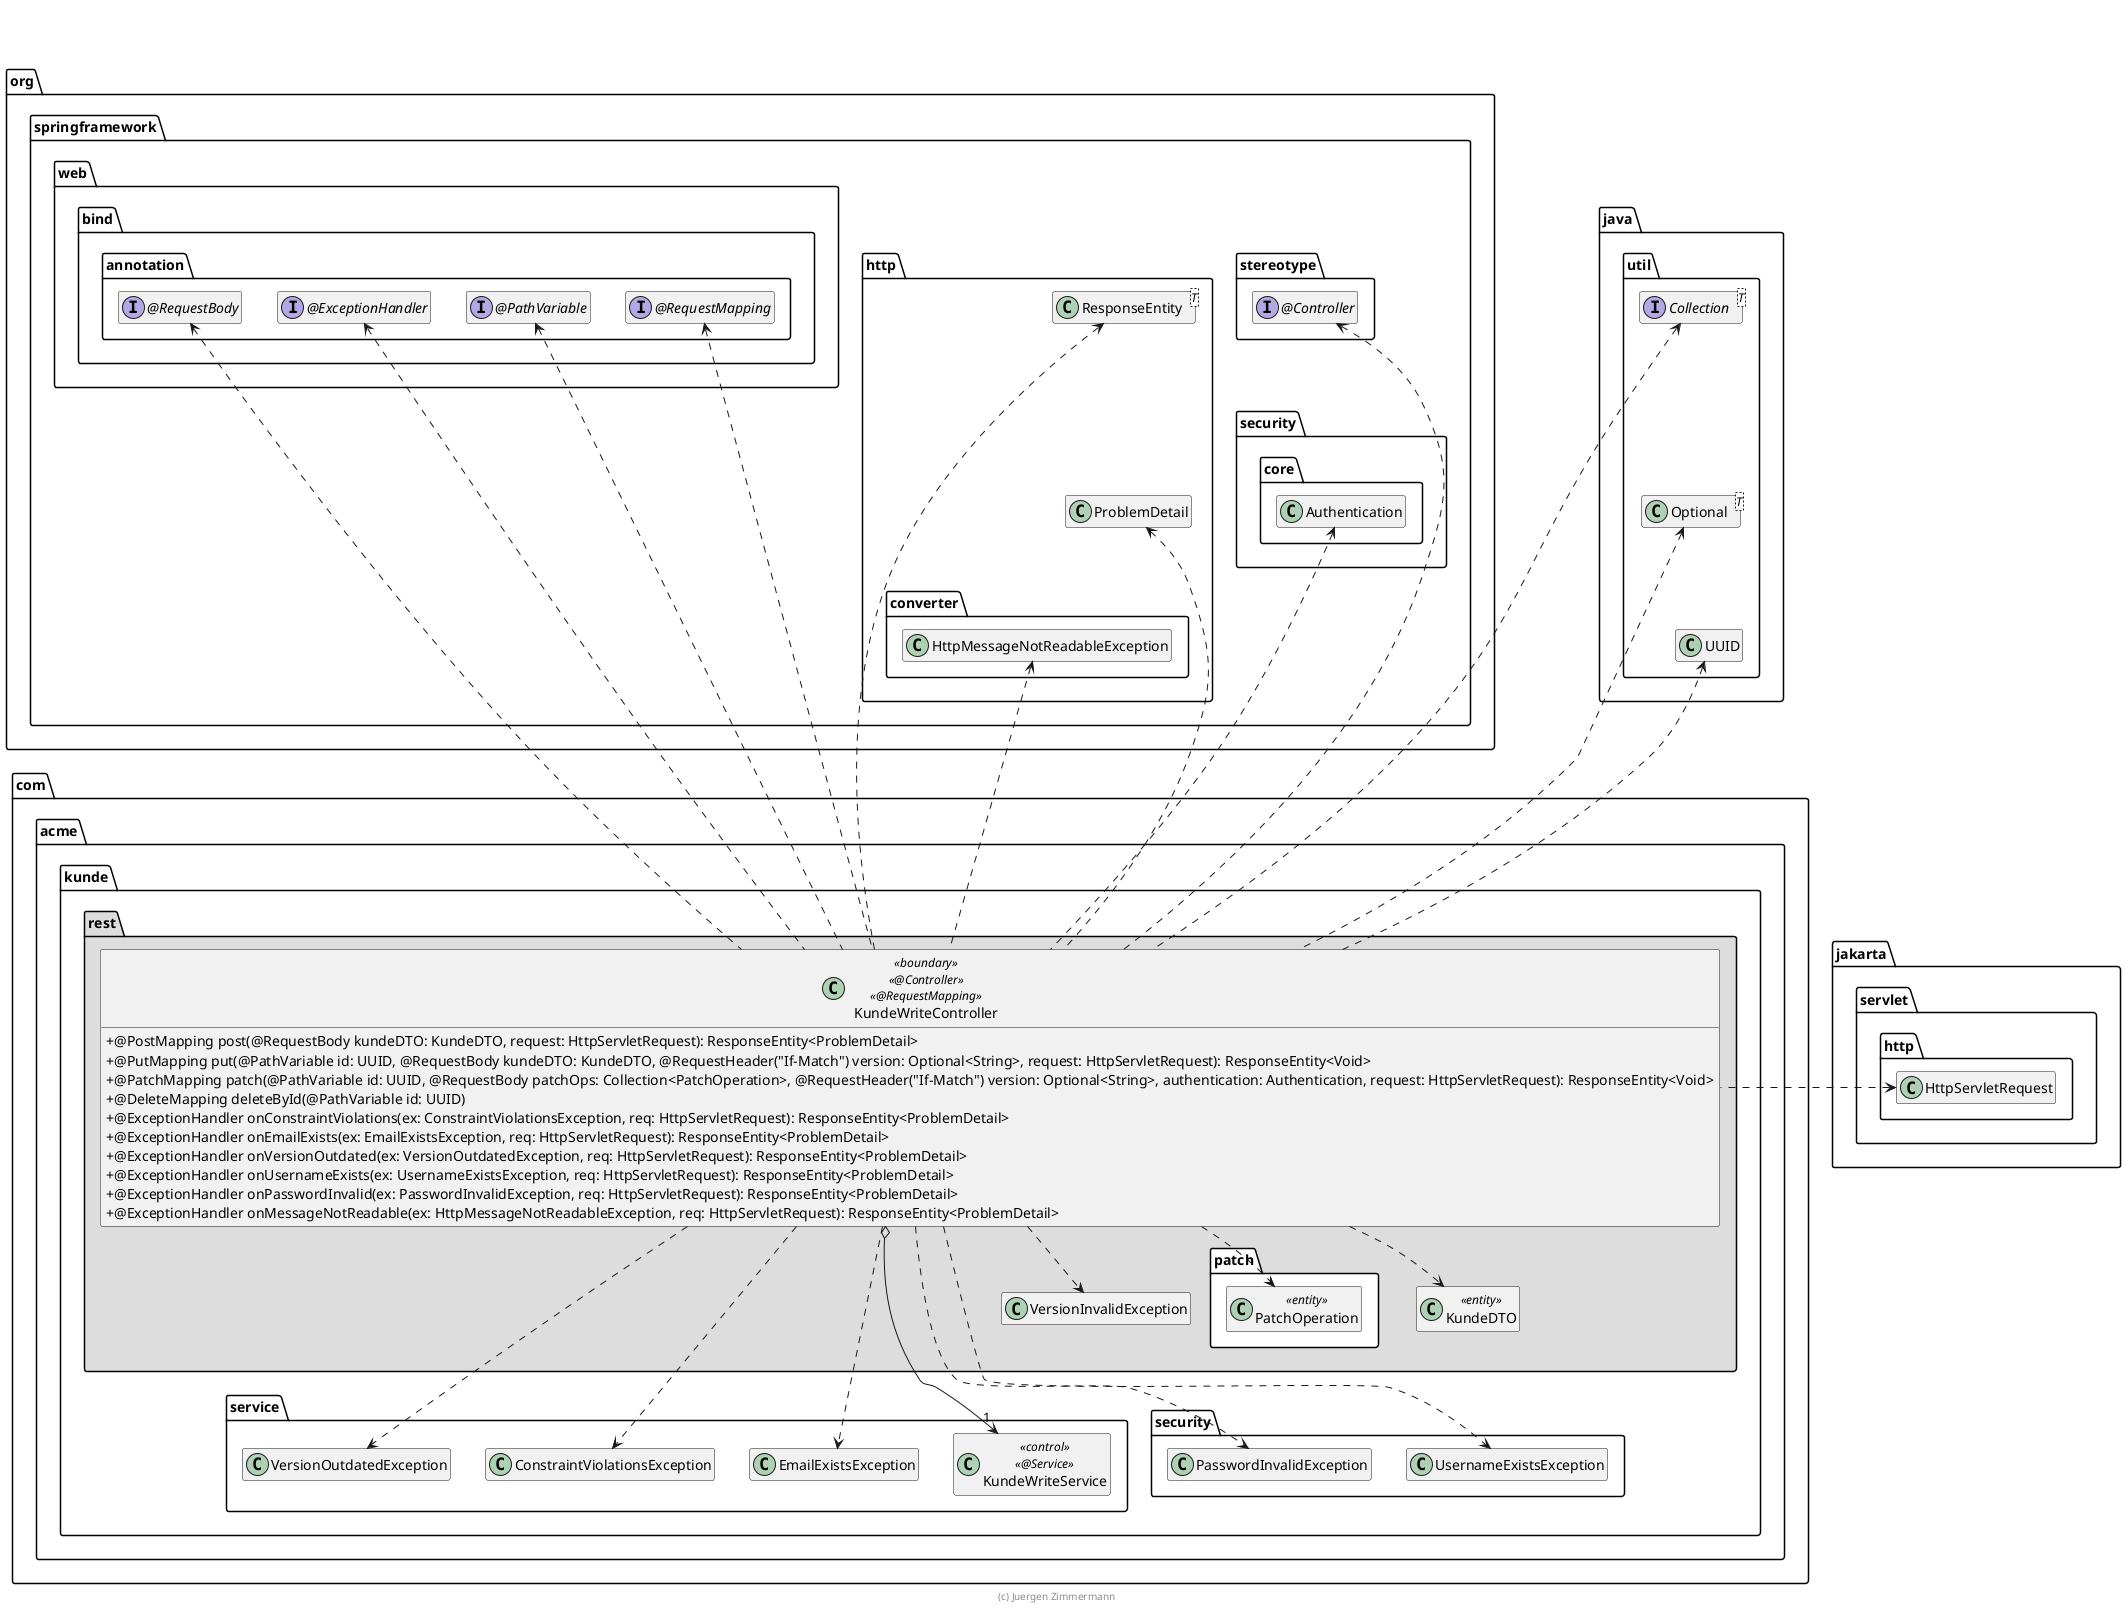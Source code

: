 ' Copyright (C) 2019 - present Juergen Zimmermann, Hochschule Karlsruhe
'
' This program is free software: you can redistribute it and/or modify
' it under the terms of the GNU General Public License as published by
' the Free Software Foundation, either version 3 of the License, or
' (at your option) any later version.
'
' This program is distributed in the hope that it will be useful,
' but WITHOUT ANY WARRANTY; without even the implied warranty of
' MERCHANTABILITY or FITNESS FOR A PARTICULAR PURPOSE.  See the
' GNU General Public License for more details.
'
' You should have received a copy of the GNU General Public License
' along with this program.  If not, see <https://www.gnu.org/licenses/>.
@startuml KundeHandler

skinparam classAttributeIconSize 0

package jakarta.servlet.http {
    class HttpServletRequest
}

package org.springframework {
    package stereotype {
        interface "@Controller" as Controller
    }

    package web.bind.annotation {
        interface "@RequestMapping" as RequestMapping
        interface "@PathVariable" as PathVariable
        interface "@RequestBody" as RequestBody
        interface "@ExceptionHandler" as ExceptionHandler

        RequestBody .left[hidden].> Controller
        ExceptionHandler .left[hidden].> Controller
    }

    package http {
        class ResponseEntity<T>
        class ProblemDetail

        package converter {
            class HttpMessageNotReadableException
        }

        ResponseEntity .[hidden].> ProblemDetail
        ResponseEntity .left[hidden].> Controller
        ProblemDetail .[hidden].> HttpMessageNotReadableException
    }

    package security.core {
        class Authentication

        ProblemDetail .right[hidden].> Authentication
    }
}

package java.util {
    interface Collection<T>
    class UUID
    class Optional<T>

    Collection .[hidden].> Optional
    Optional .[hidden].> UUID
    HttpServletRequest .up[hidden].> UUID
}

package com.acme.kunde {
    package service {
        class KundeWriteService << control >> << @Service >>

        class ConstraintViolationsException
        class EmailExistsException
        class VersionOutdatedException
    }

    package security {
        class UsernameExistsException
        class PasswordInvalidException
    }

    package rest #DDDDDD {
        package patch #FFFFFF {
            class PatchOperation <<entity>>
        }

        class KundeDTO <<entity>>
        KundeDTO .[hidden].> UUID
        KundeDTO .[hidden].> KundeWriteService

        class VersionInvalidException

        class KundeWriteController << boundary >> << @Controller >> << @RequestMapping >> {
            + @PostMapping post(@RequestBody kundeDTO: KundeDTO, request: HttpServletRequest): ResponseEntity<ProblemDetail>
            + @PutMapping put(@PathVariable id: UUID, @RequestBody kundeDTO: KundeDTO, @RequestHeader("If-Match") version: Optional<String>, request: HttpServletRequest): ResponseEntity<Void>
            + @PatchMapping patch(@PathVariable id: UUID, @RequestBody patchOps: Collection<PatchOperation>, @RequestHeader("If-Match") version: Optional<String>, authentication: Authentication, request: HttpServletRequest): ResponseEntity<Void>
            + @DeleteMapping deleteById(@PathVariable id: UUID)
            + @ExceptionHandler onConstraintViolations(ex: ConstraintViolationsException, req: HttpServletRequest): ResponseEntity<ProblemDetail>
            + @ExceptionHandler onEmailExists(ex: EmailExistsException, req: HttpServletRequest): ResponseEntity<ProblemDetail>
            + @ExceptionHandler onVersionOutdated(ex: VersionOutdatedException, req: HttpServletRequest): ResponseEntity<ProblemDetail>
            + @ExceptionHandler onUsernameExists(ex: UsernameExistsException, req: HttpServletRequest): ResponseEntity<ProblemDetail>
            + @ExceptionHandler onPasswordInvalid(ex: PasswordInvalidException, req: HttpServletRequest): ResponseEntity<ProblemDetail>
            + @ExceptionHandler onMessageNotReadable(ex: HttpMessageNotReadableException, req: HttpServletRequest): ResponseEntity<ProblemDetail>
        }

        KundeWriteController o-right-> "1" KundeWriteService
        KundeWriteController ..> KundeDTO
        KundeWriteController .up.> UUID
        KundeWriteController .up.> Optional
        KundeWriteController .up.> Collection
        KundeWriteController ..> ConstraintViolationsException
        KundeWriteController ..> EmailExistsException
        KundeWriteController ..> VersionOutdatedException
        KundeWriteController ..> UsernameExistsException
        KundeWriteController ..> PasswordInvalidException
        KundeWriteController .up.> HttpMessageNotReadableException
        KundeWriteController ..> VersionInvalidException
        KundeWriteController ..> PatchOperation

        KundeWriteController .up.> HttpServletRequest
        KundeWriteController .up.> ResponseEntity
        KundeWriteController .up.> Authentication
        KundeWriteController .up.> ProblemDetail

        KundeWriteController .up.> Controller
        KundeWriteController .up.> RequestMapping
        KundeWriteController .up.> PathVariable
        KundeWriteController .up.> RequestBody
        KundeWriteController .up.> ExceptionHandler

        KundeDTO .[hidden].> UsernameExistsException
    }
}

hide empty members

footer (c) Juergen Zimmermann

@enduml
